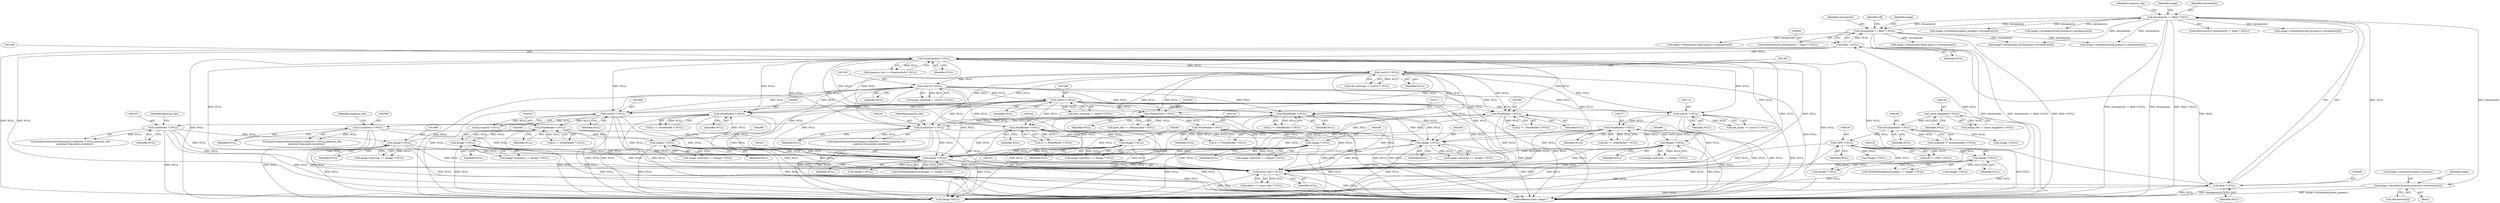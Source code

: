 digraph "0_ImageMagick_58cf5bf4fade82e3b510e8f3463a967278a3e410_0@pointer" {
"1000964" [label="(Call,image->chromaticity.green_primary.x=chromaticity[2])"];
"1000936" [label="(Call,chromaticity != (float *) NULL)"];
"1000898" [label="(Call,chromaticity != (float *) NULL)"];
"1000900" [label="(Call,(float *) NULL)"];
"1000760" [label="(Call,(const char *) NULL)"];
"1002460" [label="(Call,(Image *) NULL)"];
"1002341" [label="(Call,(PixelPacket *) NULL)"];
"1001386" [label="(Call,(uint16 *) NULL)"];
"1001145" [label="(Call,(QuantumInfo *) NULL)"];
"1000938" [label="(Call,(float *) NULL)"];
"1001392" [label="(Call,(uint16 *) NULL)"];
"1001397" [label="(Call,(uint16 *) NULL)"];
"1001861" [label="(Call,(PixelPacket *) NULL)"];
"1001888" [label="(Call,(Image *) NULL)"];
"1001869" [label="(Call,(CacheView *) NULL)"];
"1002711" [label="(Call,(uint32 *) NULL)"];
"1002522" [label="(Call,(PixelPacket *) NULL)"];
"1002639" [label="(Call,(Image *) NULL)"];
"1002489" [label="(Call,(uint32 *) NULL)"];
"1002087" [label="(Call,(Image *) NULL)"];
"1002068" [label="(Call,(CacheView *) NULL)"];
"1002060" [label="(Call,(PixelPacket *) NULL)"];
"1003316" [label="(Call,(Image *) NULL)"];
"1002776" [label="(Call,(PixelPacket *) NULL)"];
"1002979" [label="(Call,(Image *) NULL)"];
"1003207" [label="(Call,(Image *) NULL)"];
"1003128" [label="(Call,(PixelPacket *) NULL)"];
"1003058" [label="(Call,(MemoryInfo *) NULL)"];
"1002170" [label="(Call,(PixelPacket *) NULL)"];
"1002265" [label="(Call,(Image *) NULL)"];
"1002246" [label="(Call,(CacheView *) NULL)"];
"1000243" [label="(Call,(TIFF *) NULL)"];
"1000185" [label="(Call,(ExceptionInfo *) NULL)"];
"1000158" [label="(Call,(const ImageInfo *) NULL)"];
"1000317" [label="(Call,(Image *) NULL)"];
"1000904" [label="(Call,image->chromaticity.white_point.x=chromaticity[0])"];
"1000941" [label="(Block,)"];
"1001392" [label="(Call,(uint16 *) NULL)"];
"1000243" [label="(Call,(TIFF *) NULL)"];
"1002522" [label="(Call,(PixelPacket *) NULL)"];
"1001386" [label="(Call,(uint16 *) NULL)"];
"1000965" [label="(Call,image->chromaticity.green_primary.x)"];
"1002071" [label="(Identifier,quantum_info)"];
"1002249" [label="(Identifier,quantum_info)"];
"1000897" [label="(ControlStructure,if (chromaticity != (float *) NULL))"];
"1002246" [label="(Call,(CacheView *) NULL)"];
"1000160" [label="(Identifier,NULL)"];
"1002639" [label="(Call,(Image *) NULL)"];
"1000972" [label="(Call,chromaticity[2])"];
"1000975" [label="(Call,image->chromaticity.green_primary.y=chromaticity[3])"];
"1002462" [label="(Identifier,NULL)"];
"1002341" [label="(Call,(PixelPacket *) NULL)"];
"1002261" [label="(Call,image->previous == (Image *) NULL)"];
"1000986" [label="(Call,image->chromaticity.blue_primary.x=chromaticity[4])"];
"1000979" [label="(Identifier,image)"];
"1000758" [label="(Call,option == (const char *) NULL)"];
"1003128" [label="(Call,(PixelPacket *) NULL)"];
"1002062" [label="(Identifier,NULL)"];
"1002168" [label="(Call,q == (PixelPacket *) NULL)"];
"1002524" [label="(Identifier,NULL)"];
"1003318" [label="(Identifier,NULL)"];
"1002709" [label="(Call,tile_pixels == (uint32 *) NULL)"];
"1001011" [label="(Identifier,compress_tag)"];
"1002265" [label="(Call,(Image *) NULL)"];
"1000898" [label="(Call,chromaticity != (float *) NULL)"];
"1002981" [label="(Identifier,NULL)"];
"1000936" [label="(Call,chromaticity != (float *) NULL)"];
"1001871" [label="(Identifier,NULL)"];
"1003385" [label="(MethodReturn,static Image *)"];
"1002778" [label="(Identifier,NULL)"];
"1001867" [label="(Call,ImportQuantumPixels(image,(CacheView *) NULL,quantum_info,\n            quantum_type,pixels,exception))"];
"1002244" [label="(Call,ImportQuantumPixels(image,(CacheView *) NULL,quantum_info,\n              quantum_type,pixels,exception))"];
"1001863" [label="(Identifier,NULL)"];
"1000902" [label="(Identifier,NULL)"];
"1000760" [label="(Call,(const char *) NULL)"];
"1000317" [label="(Call,(Image *) NULL)"];
"1001384" [label="(Call,red_colormap != (uint16 *) NULL)"];
"1003056" [label="(Call,pixel_info == (MemoryInfo *) NULL)"];
"1003209" [label="(Identifier,NULL)"];
"1001394" [label="(Identifier,NULL)"];
"1002491" [label="(Identifier,NULL)"];
"1002068" [label="(Call,(CacheView *) NULL)"];
"1003207" [label="(Call,(Image *) NULL)"];
"1002774" [label="(Call,tile == (PixelPacket *) NULL)"];
"1003316" [label="(Call,(Image *) NULL)"];
"1002979" [label="(Call,(Image *) NULL)"];
"1001861" [label="(Call,(PixelPacket *) NULL)"];
"1003060" [label="(Identifier,NULL)"];
"1001869" [label="(Call,(CacheView *) NULL)"];
"1000942" [label="(Call,image->chromaticity.red_primary.x=chromaticity[0])"];
"1002975" [label="(Call,image->previous == (Image *) NULL)"];
"1000899" [label="(Identifier,chromaticity)"];
"1003325" [label="(Call,(Image *) NULL)"];
"1000314" [label="(Call,GetNextImageInList(image) == (Image *) NULL)"];
"1000183" [label="(Call,exception != (ExceptionInfo *) NULL)"];
"1000158" [label="(Call,(const ImageInfo *) NULL)"];
"1001143" [label="(Call,quantum_info == (QuantumInfo *) NULL)"];
"1000953" [label="(Call,image->chromaticity.red_primary.y=chromaticity[1])"];
"1002248" [label="(Identifier,NULL)"];
"1000946" [label="(Identifier,image)"];
"1000307" [label="(Call,(Image *) NULL)"];
"1002713" [label="(Identifier,NULL)"];
"1000935" [label="(ControlStructure,if (chromaticity != (float *) NULL))"];
"1000328" [label="(Call,(Image *) NULL)"];
"1000156" [label="(Call,image_info != (const ImageInfo *) NULL)"];
"1002087" [label="(Call,(Image *) NULL)"];
"1000938" [label="(Call,(float *) NULL)"];
"1001395" [label="(Call,blue_colormap != (uint16 *) NULL)"];
"1000964" [label="(Call,image->chromaticity.green_primary.x=chromaticity[2])"];
"1000215" [label="(Call,(Image *) NULL)"];
"1000252" [label="(Call,(Image *) NULL)"];
"1001390" [label="(Call,green_colormap != (uint16 *) NULL)"];
"1001399" [label="(Identifier,NULL)"];
"1000937" [label="(Identifier,chromaticity)"];
"1001397" [label="(Call,(uint16 *) NULL)"];
"1002170" [label="(Call,(PixelPacket *) NULL)"];
"1003313" [label="(Call,GetNextImageInList(image) == (Image *) NULL)"];
"1000187" [label="(Identifier,NULL)"];
"1002060" [label="(Call,(PixelPacket *) NULL)"];
"1002339" [label="(Call,q == (PixelPacket *) NULL)"];
"1000319" [label="(Identifier,NULL)"];
"1002487" [label="(Call,p=(uint32 *) NULL)"];
"1000929" [label="(Identifier,tiff)"];
"1002089" [label="(Identifier,NULL)"];
"1001884" [label="(Call,image->previous == (Image *) NULL)"];
"1001388" [label="(Identifier,NULL)"];
"1002083" [label="(Call,image->previous == (Image *) NULL)"];
"1000762" [label="(Identifier,NULL)"];
"1001888" [label="(Call,(Image *) NULL)"];
"1002066" [label="(Call,ImportQuantumPixels(image,(CacheView *) NULL,quantum_info,\n            quantum_type,pixels,exception))"];
"1001872" [label="(Identifier,quantum_info)"];
"1002711" [label="(Call,(uint32 *) NULL)"];
"1001859" [label="(Call,q == (PixelPacket *) NULL)"];
"1002070" [label="(Identifier,NULL)"];
"1001145" [label="(Call,(QuantumInfo *) NULL)"];
"1002267" [label="(Identifier,NULL)"];
"1002520" [label="(Call,q == (PixelPacket *) NULL)"];
"1002456" [label="(Call,image->previous == (Image *) NULL)"];
"1002489" [label="(Call,(uint32 *) NULL)"];
"1001890" [label="(Identifier,NULL)"];
"1000915" [label="(Call,image->chromaticity.white_point.y=chromaticity[1])"];
"1000245" [label="(Identifier,NULL)"];
"1002635" [label="(Call,image->previous == (Image *) NULL)"];
"1000940" [label="(Identifier,NULL)"];
"1003203" [label="(Call,image->previous == (Image *) NULL)"];
"1000241" [label="(Call,tiff == (TIFF *) NULL)"];
"1003058" [label="(Call,(MemoryInfo *) NULL)"];
"1000185" [label="(Call,(ExceptionInfo *) NULL)"];
"1002460" [label="(Call,(Image *) NULL)"];
"1002058" [label="(Call,q == (PixelPacket *) NULL)"];
"1000908" [label="(Identifier,image)"];
"1000900" [label="(Call,(float *) NULL)"];
"1002641" [label="(Identifier,NULL)"];
"1000997" [label="(Call,image->chromaticity.blue_primary.y=chromaticity[5])"];
"1002343" [label="(Identifier,NULL)"];
"1001147" [label="(Identifier,NULL)"];
"1003379" [label="(Call,(Image *)NULL)"];
"1003130" [label="(Identifier,NULL)"];
"1002776" [label="(Call,(PixelPacket *) NULL)"];
"1003126" [label="(Call,q == (PixelPacket *) NULL)"];
"1002172" [label="(Identifier,NULL)"];
"1000964" -> "1000941"  [label="AST: "];
"1000964" -> "1000972"  [label="CFG: "];
"1000965" -> "1000964"  [label="AST: "];
"1000972" -> "1000964"  [label="AST: "];
"1000979" -> "1000964"  [label="CFG: "];
"1000964" -> "1003385"  [label="DDG: chromaticity[2]"];
"1000964" -> "1003385"  [label="DDG: image->chromaticity.green_primary.x"];
"1000936" -> "1000964"  [label="DDG: chromaticity"];
"1000936" -> "1000935"  [label="AST: "];
"1000936" -> "1000938"  [label="CFG: "];
"1000937" -> "1000936"  [label="AST: "];
"1000938" -> "1000936"  [label="AST: "];
"1000946" -> "1000936"  [label="CFG: "];
"1001011" -> "1000936"  [label="CFG: "];
"1000936" -> "1003385"  [label="DDG: chromaticity != (float *) NULL"];
"1000936" -> "1003385"  [label="DDG: chromaticity"];
"1000936" -> "1003385"  [label="DDG: (float *) NULL"];
"1000936" -> "1000898"  [label="DDG: chromaticity"];
"1000898" -> "1000936"  [label="DDG: chromaticity"];
"1000938" -> "1000936"  [label="DDG: NULL"];
"1000936" -> "1000942"  [label="DDG: chromaticity"];
"1000936" -> "1000953"  [label="DDG: chromaticity"];
"1000936" -> "1000975"  [label="DDG: chromaticity"];
"1000936" -> "1000986"  [label="DDG: chromaticity"];
"1000936" -> "1000997"  [label="DDG: chromaticity"];
"1000898" -> "1000897"  [label="AST: "];
"1000898" -> "1000900"  [label="CFG: "];
"1000899" -> "1000898"  [label="AST: "];
"1000900" -> "1000898"  [label="AST: "];
"1000908" -> "1000898"  [label="CFG: "];
"1000929" -> "1000898"  [label="CFG: "];
"1000898" -> "1003385"  [label="DDG: chromaticity"];
"1000898" -> "1003385"  [label="DDG: chromaticity != (float *) NULL"];
"1000898" -> "1003385"  [label="DDG: (float *) NULL"];
"1000900" -> "1000898"  [label="DDG: NULL"];
"1000898" -> "1000904"  [label="DDG: chromaticity"];
"1000898" -> "1000915"  [label="DDG: chromaticity"];
"1000898" -> "1000942"  [label="DDG: chromaticity"];
"1000898" -> "1000953"  [label="DDG: chromaticity"];
"1000900" -> "1000902"  [label="CFG: "];
"1000901" -> "1000900"  [label="AST: "];
"1000902" -> "1000900"  [label="AST: "];
"1000900" -> "1003385"  [label="DDG: NULL"];
"1000760" -> "1000900"  [label="DDG: NULL"];
"1000900" -> "1000938"  [label="DDG: NULL"];
"1000900" -> "1001145"  [label="DDG: NULL"];
"1000900" -> "1003379"  [label="DDG: NULL"];
"1000760" -> "1000758"  [label="AST: "];
"1000760" -> "1000762"  [label="CFG: "];
"1000761" -> "1000760"  [label="AST: "];
"1000762" -> "1000760"  [label="AST: "];
"1000758" -> "1000760"  [label="CFG: "];
"1000760" -> "1003385"  [label="DDG: NULL"];
"1000760" -> "1000758"  [label="DDG: NULL"];
"1002460" -> "1000760"  [label="DDG: NULL"];
"1001861" -> "1000760"  [label="DDG: NULL"];
"1002711" -> "1000760"  [label="DDG: NULL"];
"1001888" -> "1000760"  [label="DDG: NULL"];
"1002522" -> "1000760"  [label="DDG: NULL"];
"1002087" -> "1000760"  [label="DDG: NULL"];
"1003316" -> "1000760"  [label="DDG: NULL"];
"1001392" -> "1000760"  [label="DDG: NULL"];
"1000243" -> "1000760"  [label="DDG: NULL"];
"1002639" -> "1000760"  [label="DDG: NULL"];
"1002776" -> "1000760"  [label="DDG: NULL"];
"1002489" -> "1000760"  [label="DDG: NULL"];
"1003207" -> "1000760"  [label="DDG: NULL"];
"1002341" -> "1000760"  [label="DDG: NULL"];
"1001386" -> "1000760"  [label="DDG: NULL"];
"1002979" -> "1000760"  [label="DDG: NULL"];
"1002060" -> "1000760"  [label="DDG: NULL"];
"1000317" -> "1000760"  [label="DDG: NULL"];
"1001869" -> "1000760"  [label="DDG: NULL"];
"1003058" -> "1000760"  [label="DDG: NULL"];
"1002170" -> "1000760"  [label="DDG: NULL"];
"1002265" -> "1000760"  [label="DDG: NULL"];
"1003128" -> "1000760"  [label="DDG: NULL"];
"1001145" -> "1000760"  [label="DDG: NULL"];
"1002246" -> "1000760"  [label="DDG: NULL"];
"1001397" -> "1000760"  [label="DDG: NULL"];
"1002068" -> "1000760"  [label="DDG: NULL"];
"1000760" -> "1000938"  [label="DDG: NULL"];
"1000760" -> "1001145"  [label="DDG: NULL"];
"1000760" -> "1003379"  [label="DDG: NULL"];
"1002460" -> "1002456"  [label="AST: "];
"1002460" -> "1002462"  [label="CFG: "];
"1002461" -> "1002460"  [label="AST: "];
"1002462" -> "1002460"  [label="AST: "];
"1002456" -> "1002460"  [label="CFG: "];
"1002460" -> "1003385"  [label="DDG: NULL"];
"1002460" -> "1002341"  [label="DDG: NULL"];
"1002460" -> "1002456"  [label="DDG: NULL"];
"1002341" -> "1002460"  [label="DDG: NULL"];
"1002460" -> "1003316"  [label="DDG: NULL"];
"1002460" -> "1003379"  [label="DDG: NULL"];
"1002341" -> "1002339"  [label="AST: "];
"1002341" -> "1002343"  [label="CFG: "];
"1002342" -> "1002341"  [label="AST: "];
"1002343" -> "1002341"  [label="AST: "];
"1002339" -> "1002341"  [label="CFG: "];
"1002341" -> "1003385"  [label="DDG: NULL"];
"1002341" -> "1002339"  [label="DDG: NULL"];
"1001386" -> "1002341"  [label="DDG: NULL"];
"1001145" -> "1002341"  [label="DDG: NULL"];
"1001392" -> "1002341"  [label="DDG: NULL"];
"1001397" -> "1002341"  [label="DDG: NULL"];
"1002341" -> "1003316"  [label="DDG: NULL"];
"1002341" -> "1003379"  [label="DDG: NULL"];
"1001386" -> "1001384"  [label="AST: "];
"1001386" -> "1001388"  [label="CFG: "];
"1001387" -> "1001386"  [label="AST: "];
"1001388" -> "1001386"  [label="AST: "];
"1001384" -> "1001386"  [label="CFG: "];
"1001386" -> "1003385"  [label="DDG: NULL"];
"1001386" -> "1001384"  [label="DDG: NULL"];
"1001145" -> "1001386"  [label="DDG: NULL"];
"1001386" -> "1001392"  [label="DDG: NULL"];
"1001386" -> "1001861"  [label="DDG: NULL"];
"1001386" -> "1002060"  [label="DDG: NULL"];
"1001386" -> "1002170"  [label="DDG: NULL"];
"1001386" -> "1002246"  [label="DDG: NULL"];
"1001386" -> "1002265"  [label="DDG: NULL"];
"1001386" -> "1002489"  [label="DDG: NULL"];
"1001386" -> "1002711"  [label="DDG: NULL"];
"1001386" -> "1003058"  [label="DDG: NULL"];
"1001386" -> "1003316"  [label="DDG: NULL"];
"1001386" -> "1003379"  [label="DDG: NULL"];
"1001145" -> "1001143"  [label="AST: "];
"1001145" -> "1001147"  [label="CFG: "];
"1001146" -> "1001145"  [label="AST: "];
"1001147" -> "1001145"  [label="AST: "];
"1001143" -> "1001145"  [label="CFG: "];
"1001145" -> "1003385"  [label="DDG: NULL"];
"1001145" -> "1001143"  [label="DDG: NULL"];
"1000938" -> "1001145"  [label="DDG: NULL"];
"1001145" -> "1001861"  [label="DDG: NULL"];
"1001145" -> "1002060"  [label="DDG: NULL"];
"1001145" -> "1002170"  [label="DDG: NULL"];
"1001145" -> "1002246"  [label="DDG: NULL"];
"1001145" -> "1002265"  [label="DDG: NULL"];
"1001145" -> "1002489"  [label="DDG: NULL"];
"1001145" -> "1002711"  [label="DDG: NULL"];
"1001145" -> "1003058"  [label="DDG: NULL"];
"1001145" -> "1003316"  [label="DDG: NULL"];
"1001145" -> "1003379"  [label="DDG: NULL"];
"1000938" -> "1000940"  [label="CFG: "];
"1000939" -> "1000938"  [label="AST: "];
"1000940" -> "1000938"  [label="AST: "];
"1000938" -> "1003385"  [label="DDG: NULL"];
"1000938" -> "1003379"  [label="DDG: NULL"];
"1001392" -> "1001390"  [label="AST: "];
"1001392" -> "1001394"  [label="CFG: "];
"1001393" -> "1001392"  [label="AST: "];
"1001394" -> "1001392"  [label="AST: "];
"1001390" -> "1001392"  [label="CFG: "];
"1001392" -> "1003385"  [label="DDG: NULL"];
"1001392" -> "1001390"  [label="DDG: NULL"];
"1001392" -> "1001397"  [label="DDG: NULL"];
"1001392" -> "1001861"  [label="DDG: NULL"];
"1001392" -> "1002060"  [label="DDG: NULL"];
"1001392" -> "1002170"  [label="DDG: NULL"];
"1001392" -> "1002246"  [label="DDG: NULL"];
"1001392" -> "1002265"  [label="DDG: NULL"];
"1001392" -> "1002489"  [label="DDG: NULL"];
"1001392" -> "1002711"  [label="DDG: NULL"];
"1001392" -> "1003058"  [label="DDG: NULL"];
"1001392" -> "1003316"  [label="DDG: NULL"];
"1001392" -> "1003379"  [label="DDG: NULL"];
"1001397" -> "1001395"  [label="AST: "];
"1001397" -> "1001399"  [label="CFG: "];
"1001398" -> "1001397"  [label="AST: "];
"1001399" -> "1001397"  [label="AST: "];
"1001395" -> "1001397"  [label="CFG: "];
"1001397" -> "1003385"  [label="DDG: NULL"];
"1001397" -> "1001395"  [label="DDG: NULL"];
"1001397" -> "1001861"  [label="DDG: NULL"];
"1001397" -> "1002060"  [label="DDG: NULL"];
"1001397" -> "1002170"  [label="DDG: NULL"];
"1001397" -> "1002246"  [label="DDG: NULL"];
"1001397" -> "1002265"  [label="DDG: NULL"];
"1001397" -> "1002489"  [label="DDG: NULL"];
"1001397" -> "1002711"  [label="DDG: NULL"];
"1001397" -> "1003058"  [label="DDG: NULL"];
"1001397" -> "1003316"  [label="DDG: NULL"];
"1001397" -> "1003379"  [label="DDG: NULL"];
"1001861" -> "1001859"  [label="AST: "];
"1001861" -> "1001863"  [label="CFG: "];
"1001862" -> "1001861"  [label="AST: "];
"1001863" -> "1001861"  [label="AST: "];
"1001859" -> "1001861"  [label="CFG: "];
"1001861" -> "1003385"  [label="DDG: NULL"];
"1001861" -> "1001859"  [label="DDG: NULL"];
"1001888" -> "1001861"  [label="DDG: NULL"];
"1001861" -> "1001869"  [label="DDG: NULL"];
"1001861" -> "1003316"  [label="DDG: NULL"];
"1001861" -> "1003379"  [label="DDG: NULL"];
"1001888" -> "1001884"  [label="AST: "];
"1001888" -> "1001890"  [label="CFG: "];
"1001889" -> "1001888"  [label="AST: "];
"1001890" -> "1001888"  [label="AST: "];
"1001884" -> "1001888"  [label="CFG: "];
"1001888" -> "1003385"  [label="DDG: NULL"];
"1001888" -> "1001884"  [label="DDG: NULL"];
"1001869" -> "1001888"  [label="DDG: NULL"];
"1001888" -> "1003316"  [label="DDG: NULL"];
"1001888" -> "1003379"  [label="DDG: NULL"];
"1001869" -> "1001867"  [label="AST: "];
"1001869" -> "1001871"  [label="CFG: "];
"1001870" -> "1001869"  [label="AST: "];
"1001871" -> "1001869"  [label="AST: "];
"1001872" -> "1001869"  [label="CFG: "];
"1001869" -> "1003385"  [label="DDG: NULL"];
"1001869" -> "1001867"  [label="DDG: NULL"];
"1001869" -> "1003316"  [label="DDG: NULL"];
"1001869" -> "1003379"  [label="DDG: NULL"];
"1002711" -> "1002709"  [label="AST: "];
"1002711" -> "1002713"  [label="CFG: "];
"1002712" -> "1002711"  [label="AST: "];
"1002713" -> "1002711"  [label="AST: "];
"1002709" -> "1002711"  [label="CFG: "];
"1002711" -> "1003385"  [label="DDG: NULL"];
"1002711" -> "1002709"  [label="DDG: NULL"];
"1002711" -> "1002776"  [label="DDG: NULL"];
"1002711" -> "1003316"  [label="DDG: NULL"];
"1002711" -> "1003379"  [label="DDG: NULL"];
"1002522" -> "1002520"  [label="AST: "];
"1002522" -> "1002524"  [label="CFG: "];
"1002523" -> "1002522"  [label="AST: "];
"1002524" -> "1002522"  [label="AST: "];
"1002520" -> "1002522"  [label="CFG: "];
"1002522" -> "1003385"  [label="DDG: NULL"];
"1002522" -> "1002520"  [label="DDG: NULL"];
"1002639" -> "1002522"  [label="DDG: NULL"];
"1002489" -> "1002522"  [label="DDG: NULL"];
"1002522" -> "1002639"  [label="DDG: NULL"];
"1002522" -> "1003316"  [label="DDG: NULL"];
"1002522" -> "1003379"  [label="DDG: NULL"];
"1002639" -> "1002635"  [label="AST: "];
"1002639" -> "1002641"  [label="CFG: "];
"1002640" -> "1002639"  [label="AST: "];
"1002641" -> "1002639"  [label="AST: "];
"1002635" -> "1002639"  [label="CFG: "];
"1002639" -> "1003385"  [label="DDG: NULL"];
"1002639" -> "1002635"  [label="DDG: NULL"];
"1002639" -> "1003316"  [label="DDG: NULL"];
"1002639" -> "1003379"  [label="DDG: NULL"];
"1002489" -> "1002487"  [label="AST: "];
"1002489" -> "1002491"  [label="CFG: "];
"1002490" -> "1002489"  [label="AST: "];
"1002491" -> "1002489"  [label="AST: "];
"1002487" -> "1002489"  [label="CFG: "];
"1002489" -> "1003385"  [label="DDG: NULL"];
"1002489" -> "1002487"  [label="DDG: NULL"];
"1002489" -> "1003316"  [label="DDG: NULL"];
"1002489" -> "1003379"  [label="DDG: NULL"];
"1002087" -> "1002083"  [label="AST: "];
"1002087" -> "1002089"  [label="CFG: "];
"1002088" -> "1002087"  [label="AST: "];
"1002089" -> "1002087"  [label="AST: "];
"1002083" -> "1002087"  [label="CFG: "];
"1002087" -> "1003385"  [label="DDG: NULL"];
"1002087" -> "1002060"  [label="DDG: NULL"];
"1002087" -> "1002083"  [label="DDG: NULL"];
"1002068" -> "1002087"  [label="DDG: NULL"];
"1002087" -> "1003316"  [label="DDG: NULL"];
"1002087" -> "1003379"  [label="DDG: NULL"];
"1002068" -> "1002066"  [label="AST: "];
"1002068" -> "1002070"  [label="CFG: "];
"1002069" -> "1002068"  [label="AST: "];
"1002070" -> "1002068"  [label="AST: "];
"1002071" -> "1002068"  [label="CFG: "];
"1002068" -> "1003385"  [label="DDG: NULL"];
"1002068" -> "1002066"  [label="DDG: NULL"];
"1002060" -> "1002068"  [label="DDG: NULL"];
"1002068" -> "1003316"  [label="DDG: NULL"];
"1002068" -> "1003379"  [label="DDG: NULL"];
"1002060" -> "1002058"  [label="AST: "];
"1002060" -> "1002062"  [label="CFG: "];
"1002061" -> "1002060"  [label="AST: "];
"1002062" -> "1002060"  [label="AST: "];
"1002058" -> "1002060"  [label="CFG: "];
"1002060" -> "1003385"  [label="DDG: NULL"];
"1002060" -> "1002058"  [label="DDG: NULL"];
"1002060" -> "1003316"  [label="DDG: NULL"];
"1002060" -> "1003379"  [label="DDG: NULL"];
"1003316" -> "1003313"  [label="AST: "];
"1003316" -> "1003318"  [label="CFG: "];
"1003317" -> "1003316"  [label="AST: "];
"1003318" -> "1003316"  [label="AST: "];
"1003313" -> "1003316"  [label="CFG: "];
"1003316" -> "1003385"  [label="DDG: NULL"];
"1003316" -> "1003313"  [label="DDG: NULL"];
"1002776" -> "1003316"  [label="DDG: NULL"];
"1003207" -> "1003316"  [label="DDG: NULL"];
"1002979" -> "1003316"  [label="DDG: NULL"];
"1003058" -> "1003316"  [label="DDG: NULL"];
"1002170" -> "1003316"  [label="DDG: NULL"];
"1002265" -> "1003316"  [label="DDG: NULL"];
"1003128" -> "1003316"  [label="DDG: NULL"];
"1002246" -> "1003316"  [label="DDG: NULL"];
"1003316" -> "1003325"  [label="DDG: NULL"];
"1003316" -> "1003379"  [label="DDG: NULL"];
"1002776" -> "1002774"  [label="AST: "];
"1002776" -> "1002778"  [label="CFG: "];
"1002777" -> "1002776"  [label="AST: "];
"1002778" -> "1002776"  [label="AST: "];
"1002774" -> "1002776"  [label="CFG: "];
"1002776" -> "1003385"  [label="DDG: NULL"];
"1002776" -> "1002774"  [label="DDG: NULL"];
"1002979" -> "1002776"  [label="DDG: NULL"];
"1002776" -> "1002979"  [label="DDG: NULL"];
"1002776" -> "1003379"  [label="DDG: NULL"];
"1002979" -> "1002975"  [label="AST: "];
"1002979" -> "1002981"  [label="CFG: "];
"1002980" -> "1002979"  [label="AST: "];
"1002981" -> "1002979"  [label="AST: "];
"1002975" -> "1002979"  [label="CFG: "];
"1002979" -> "1003385"  [label="DDG: NULL"];
"1002979" -> "1002975"  [label="DDG: NULL"];
"1002979" -> "1003379"  [label="DDG: NULL"];
"1003207" -> "1003203"  [label="AST: "];
"1003207" -> "1003209"  [label="CFG: "];
"1003208" -> "1003207"  [label="AST: "];
"1003209" -> "1003207"  [label="AST: "];
"1003203" -> "1003207"  [label="CFG: "];
"1003207" -> "1003385"  [label="DDG: NULL"];
"1003207" -> "1003128"  [label="DDG: NULL"];
"1003207" -> "1003203"  [label="DDG: NULL"];
"1003128" -> "1003207"  [label="DDG: NULL"];
"1003207" -> "1003379"  [label="DDG: NULL"];
"1003128" -> "1003126"  [label="AST: "];
"1003128" -> "1003130"  [label="CFG: "];
"1003129" -> "1003128"  [label="AST: "];
"1003130" -> "1003128"  [label="AST: "];
"1003126" -> "1003128"  [label="CFG: "];
"1003128" -> "1003385"  [label="DDG: NULL"];
"1003128" -> "1003126"  [label="DDG: NULL"];
"1003058" -> "1003128"  [label="DDG: NULL"];
"1003128" -> "1003379"  [label="DDG: NULL"];
"1003058" -> "1003056"  [label="AST: "];
"1003058" -> "1003060"  [label="CFG: "];
"1003059" -> "1003058"  [label="AST: "];
"1003060" -> "1003058"  [label="AST: "];
"1003056" -> "1003058"  [label="CFG: "];
"1003058" -> "1003385"  [label="DDG: NULL"];
"1003058" -> "1003056"  [label="DDG: NULL"];
"1003058" -> "1003379"  [label="DDG: NULL"];
"1002170" -> "1002168"  [label="AST: "];
"1002170" -> "1002172"  [label="CFG: "];
"1002171" -> "1002170"  [label="AST: "];
"1002172" -> "1002170"  [label="AST: "];
"1002168" -> "1002170"  [label="CFG: "];
"1002170" -> "1003385"  [label="DDG: NULL"];
"1002170" -> "1002168"  [label="DDG: NULL"];
"1002265" -> "1002170"  [label="DDG: NULL"];
"1002246" -> "1002170"  [label="DDG: NULL"];
"1002170" -> "1002246"  [label="DDG: NULL"];
"1002170" -> "1002265"  [label="DDG: NULL"];
"1002170" -> "1003379"  [label="DDG: NULL"];
"1002265" -> "1002261"  [label="AST: "];
"1002265" -> "1002267"  [label="CFG: "];
"1002266" -> "1002265"  [label="AST: "];
"1002267" -> "1002265"  [label="AST: "];
"1002261" -> "1002265"  [label="CFG: "];
"1002265" -> "1003385"  [label="DDG: NULL"];
"1002265" -> "1002261"  [label="DDG: NULL"];
"1002246" -> "1002265"  [label="DDG: NULL"];
"1002265" -> "1003379"  [label="DDG: NULL"];
"1002246" -> "1002244"  [label="AST: "];
"1002246" -> "1002248"  [label="CFG: "];
"1002247" -> "1002246"  [label="AST: "];
"1002248" -> "1002246"  [label="AST: "];
"1002249" -> "1002246"  [label="CFG: "];
"1002246" -> "1003385"  [label="DDG: NULL"];
"1002246" -> "1002244"  [label="DDG: NULL"];
"1002246" -> "1003379"  [label="DDG: NULL"];
"1000243" -> "1000241"  [label="AST: "];
"1000243" -> "1000245"  [label="CFG: "];
"1000244" -> "1000243"  [label="AST: "];
"1000245" -> "1000243"  [label="AST: "];
"1000241" -> "1000243"  [label="CFG: "];
"1000243" -> "1003385"  [label="DDG: NULL"];
"1000243" -> "1000241"  [label="DDG: NULL"];
"1000185" -> "1000243"  [label="DDG: NULL"];
"1000243" -> "1000252"  [label="DDG: NULL"];
"1000243" -> "1000307"  [label="DDG: NULL"];
"1000243" -> "1000317"  [label="DDG: NULL"];
"1000243" -> "1003379"  [label="DDG: NULL"];
"1000185" -> "1000183"  [label="AST: "];
"1000185" -> "1000187"  [label="CFG: "];
"1000186" -> "1000185"  [label="AST: "];
"1000187" -> "1000185"  [label="AST: "];
"1000183" -> "1000185"  [label="CFG: "];
"1000185" -> "1000183"  [label="DDG: NULL"];
"1000158" -> "1000185"  [label="DDG: NULL"];
"1000185" -> "1000215"  [label="DDG: NULL"];
"1000158" -> "1000156"  [label="AST: "];
"1000158" -> "1000160"  [label="CFG: "];
"1000159" -> "1000158"  [label="AST: "];
"1000160" -> "1000158"  [label="AST: "];
"1000156" -> "1000158"  [label="CFG: "];
"1000158" -> "1000156"  [label="DDG: NULL"];
"1000317" -> "1000314"  [label="AST: "];
"1000317" -> "1000319"  [label="CFG: "];
"1000318" -> "1000317"  [label="AST: "];
"1000319" -> "1000317"  [label="AST: "];
"1000314" -> "1000317"  [label="CFG: "];
"1000317" -> "1003385"  [label="DDG: NULL"];
"1000317" -> "1000307"  [label="DDG: NULL"];
"1000317" -> "1000314"  [label="DDG: NULL"];
"1000317" -> "1000328"  [label="DDG: NULL"];
"1000317" -> "1003379"  [label="DDG: NULL"];
}

